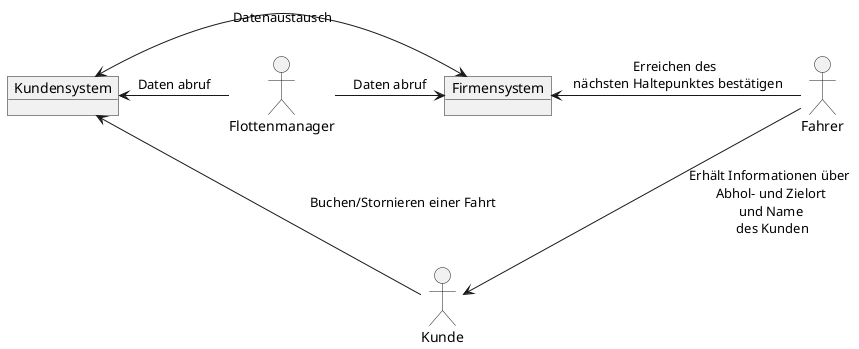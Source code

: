 @startuml
allowmixing

actor Kunde
actor Fahrer
actor Flottenmanager

object Kundensystem
object Firmensystem

Kunde -left-> Kundensystem : Buchen/Stornieren einer Fahrt



Fahrer --> Kunde : Erhält Informationen über \n Abhol- und Zielort \n und Name \n des Kunden
Fahrer -left-> Firmensystem : Erreichen des \n nächsten Haltepunktes bestätigen
Flottenmanager -left> Kundensystem : Daten abruf
Flottenmanager -> Firmensystem : Daten abruf
Firmensystem <-right-> Kundensystem : Datenaustausch
@enduml